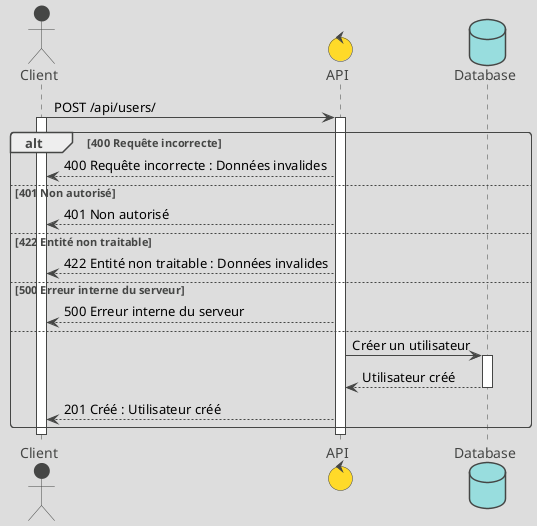 @startuml
!theme toy

actor Client
control API
database Database

Client -> API : POST /api/users/
Activate Client
Activate API


alt 400 Requête incorrecte
  API --> Client : 400 Requête incorrecte : Données invalides
else 401 Non autorisé
  API --> Client : 401 Non autorisé
else 422 Entité non traitable
  API --> Client : 422 Entité non traitable : Données invalides
else 500 Erreur interne du serveur
  API --> Client : 500 Erreur interne du serveur
else
  API -> Database : Créer un utilisateur
  Activate Database
  Database --> API : Utilisateur créé
  Deactivate Database
  API --> Client : 201 Créé : Utilisateur créé
end
Deactivate Client
Deactivate API

@enduml
